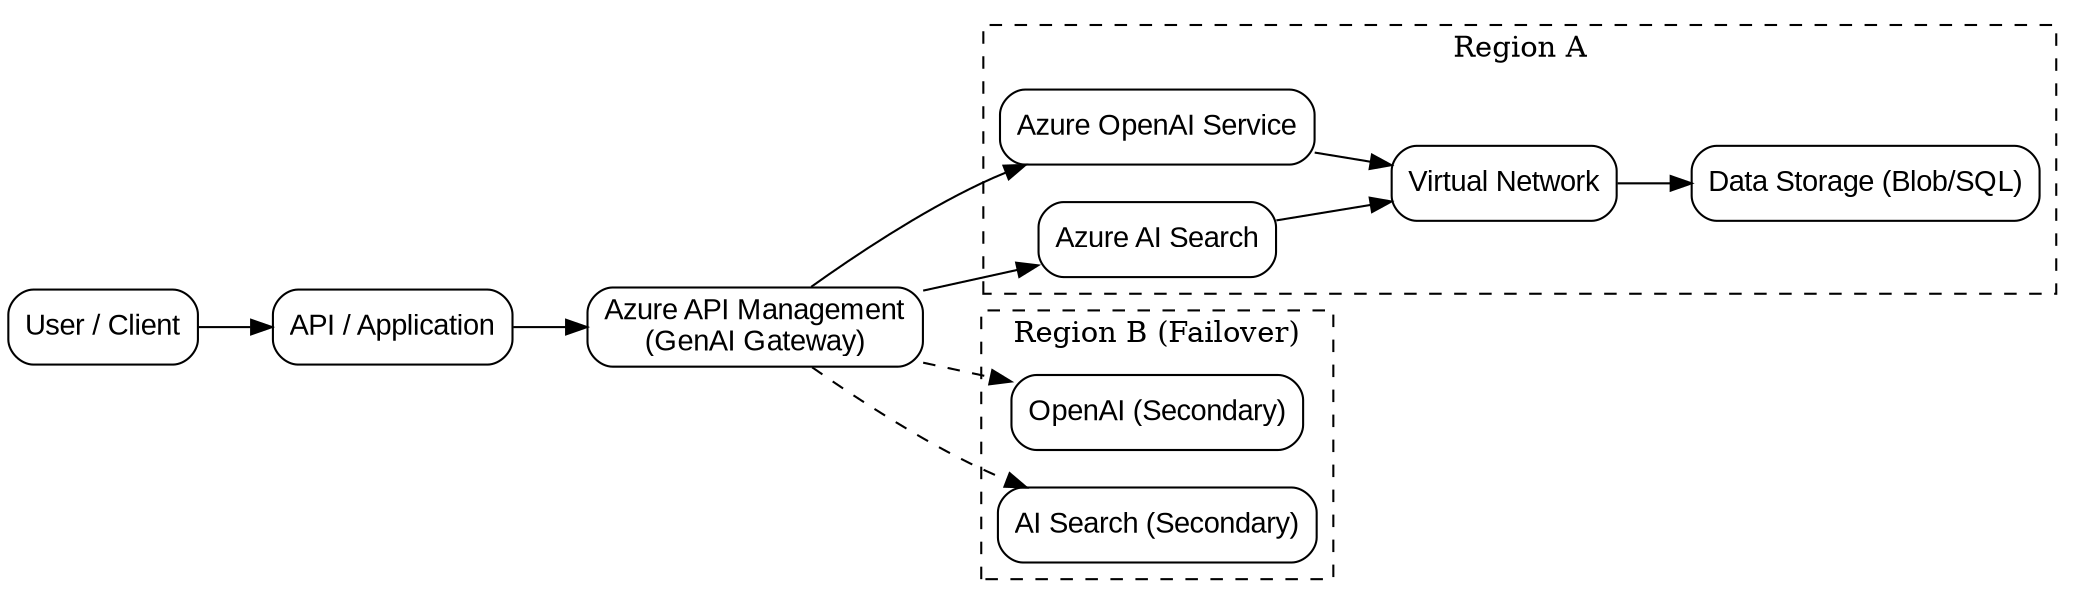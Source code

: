 digraph AzureAIDeployment {
  rankdir=LR;
  node [shape=box, style=rounded, fontname="Arial"];

  User [label="User / Client"];
  API [label="API / Application"];
  APIGateway [label="Azure API Management\n(GenAI Gateway)"];
  VNet [label="Virtual Network"];
  OpenAI [label="Azure OpenAI Service"];
  Search [label="Azure AI Search"];
  Storage [label="Data Storage (Blob/SQL)"];

  User -> API -> APIGateway;
  APIGateway -> OpenAI;
  APIGateway -> Search;
  OpenAI -> VNet;
  Search -> VNet;
  VNet -> Storage;

  subgraph cluster_reg1 {
    label="Region A";
    style=dashed;
    VNet;
    OpenAI;
    Search;
    Storage;
  }

  subgraph cluster_reg2 {
    label="Region B (Failover)";
    style=dashed;
    OpenAI2 [label="OpenAI (Secondary)"];
    Search2 [label="AI Search (Secondary)"];
  }

  APIGateway -> OpenAI2 [style=dashed];
  APIGateway -> Search2 [style=dashed];
}
